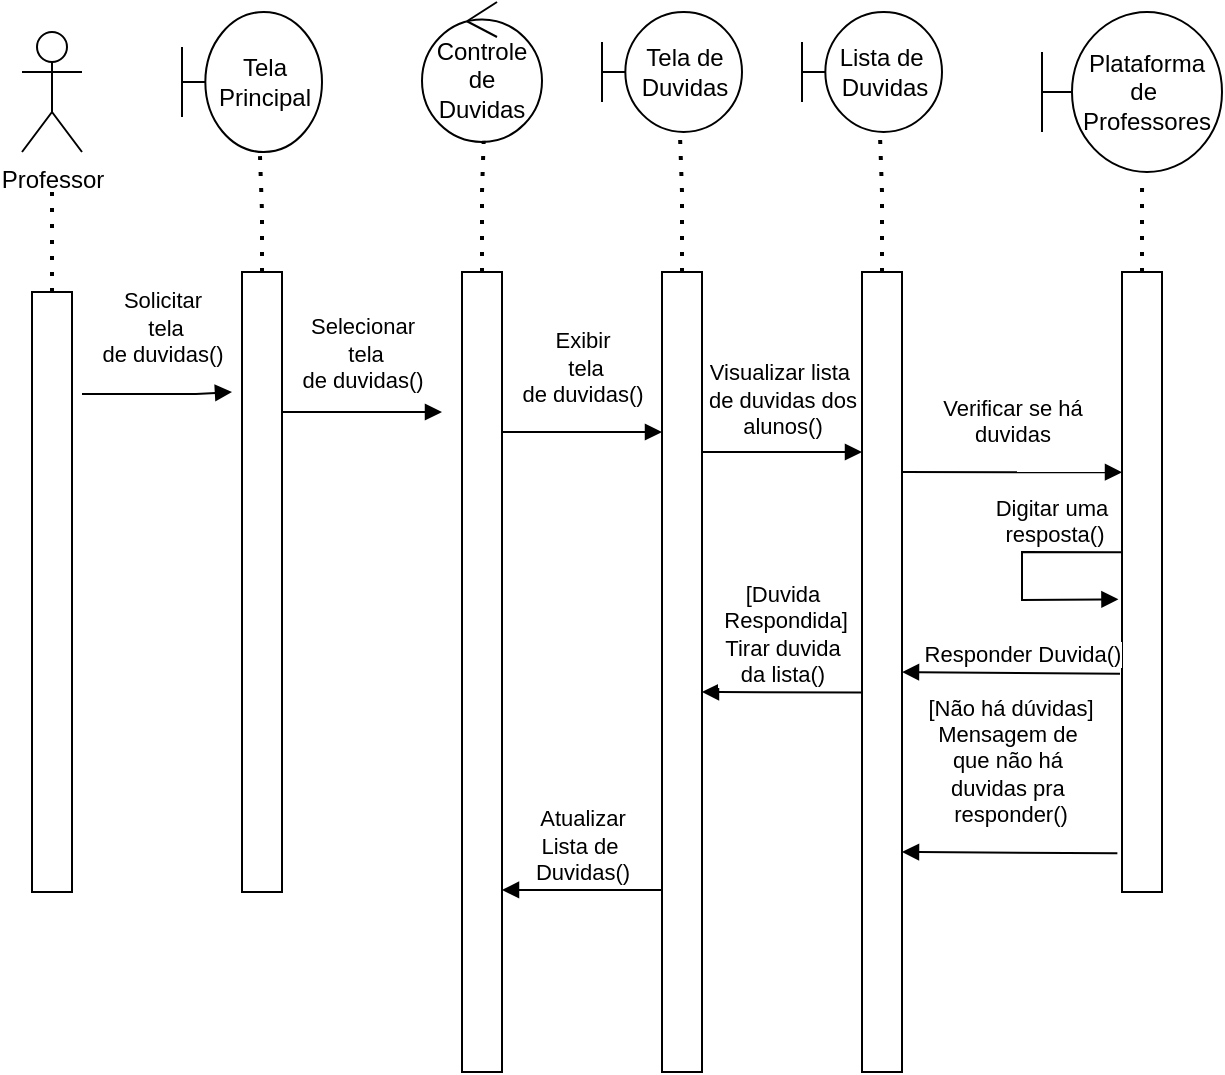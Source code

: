 <mxfile version="24.8.3">
  <diagram name="Página-1" id="CLRT6QaLheMEbDpKp4TA">
    <mxGraphModel dx="1100" dy="585" grid="1" gridSize="10" guides="1" tooltips="1" connect="1" arrows="1" fold="1" page="1" pageScale="1" pageWidth="827" pageHeight="1169" math="0" shadow="0">
      <root>
        <mxCell id="0" />
        <mxCell id="1" parent="0" />
        <mxCell id="72yuVAIQtFYc-qkQcoFq-25" value="Professor" style="shape=umlActor;verticalLabelPosition=bottom;verticalAlign=top;html=1;outlineConnect=0;" vertex="1" parent="1">
          <mxGeometry x="20" y="20" width="30" height="60" as="geometry" />
        </mxCell>
        <mxCell id="72yuVAIQtFYc-qkQcoFq-26" value="Tela Principal" style="shape=umlBoundary;whiteSpace=wrap;html=1;" vertex="1" parent="1">
          <mxGeometry x="100" y="10" width="70" height="70" as="geometry" />
        </mxCell>
        <mxCell id="72yuVAIQtFYc-qkQcoFq-27" value="" style="rounded=0;whiteSpace=wrap;html=1;" vertex="1" parent="1">
          <mxGeometry x="25" y="150" width="20" height="300" as="geometry" />
        </mxCell>
        <mxCell id="72yuVAIQtFYc-qkQcoFq-28" value="" style="endArrow=none;dashed=1;html=1;dashPattern=1 3;strokeWidth=2;rounded=0;exitX=0.5;exitY=0;exitDx=0;exitDy=0;exitPerimeter=0;" edge="1" parent="1" source="72yuVAIQtFYc-qkQcoFq-27">
          <mxGeometry width="50" height="50" relative="1" as="geometry">
            <mxPoint x="35" y="140" as="sourcePoint" />
            <mxPoint x="35" y="100" as="targetPoint" />
            <Array as="points">
              <mxPoint x="35" y="110" />
            </Array>
          </mxGeometry>
        </mxCell>
        <mxCell id="72yuVAIQtFYc-qkQcoFq-29" value="" style="rounded=0;whiteSpace=wrap;html=1;" vertex="1" parent="1">
          <mxGeometry x="130" y="140" width="20" height="310" as="geometry" />
        </mxCell>
        <mxCell id="72yuVAIQtFYc-qkQcoFq-30" value="" style="endArrow=none;dashed=1;html=1;dashPattern=1 3;strokeWidth=2;rounded=0;exitX=0.5;exitY=0;exitDx=0;exitDy=0;exitPerimeter=0;entryX=0.557;entryY=1.029;entryDx=0;entryDy=0;entryPerimeter=0;" edge="1" parent="1" source="72yuVAIQtFYc-qkQcoFq-29" target="72yuVAIQtFYc-qkQcoFq-26">
          <mxGeometry width="50" height="50" relative="1" as="geometry">
            <mxPoint x="140" y="140" as="sourcePoint" />
            <mxPoint x="140" y="100" as="targetPoint" />
            <Array as="points">
              <mxPoint x="140" y="110" />
            </Array>
          </mxGeometry>
        </mxCell>
        <mxCell id="72yuVAIQtFYc-qkQcoFq-31" value="Controle de Duvidas" style="ellipse;shape=umlControl;whiteSpace=wrap;html=1;" vertex="1" parent="1">
          <mxGeometry x="220" y="5" width="60" height="70" as="geometry" />
        </mxCell>
        <mxCell id="72yuVAIQtFYc-qkQcoFq-32" value="" style="endArrow=none;dashed=1;html=1;dashPattern=1 3;strokeWidth=2;rounded=0;exitX=0.5;exitY=0;exitDx=0;exitDy=0;exitPerimeter=0;entryX=0.514;entryY=0.991;entryDx=0;entryDy=0;entryPerimeter=0;" edge="1" parent="1" source="72yuVAIQtFYc-qkQcoFq-33" target="72yuVAIQtFYc-qkQcoFq-31">
          <mxGeometry width="50" height="50" relative="1" as="geometry">
            <mxPoint x="250" y="130" as="sourcePoint" />
            <mxPoint x="250" y="90" as="targetPoint" />
            <Array as="points">
              <mxPoint x="250" y="100" />
            </Array>
          </mxGeometry>
        </mxCell>
        <mxCell id="72yuVAIQtFYc-qkQcoFq-33" value="" style="rounded=0;whiteSpace=wrap;html=1;" vertex="1" parent="1">
          <mxGeometry x="240" y="140" width="20" height="400" as="geometry" />
        </mxCell>
        <mxCell id="72yuVAIQtFYc-qkQcoFq-34" value="Tela de Duvidas" style="shape=umlBoundary;whiteSpace=wrap;html=1;" vertex="1" parent="1">
          <mxGeometry x="310" y="10" width="70" height="60" as="geometry" />
        </mxCell>
        <mxCell id="72yuVAIQtFYc-qkQcoFq-35" value="" style="endArrow=none;dashed=1;html=1;dashPattern=1 3;strokeWidth=2;rounded=0;exitX=0.5;exitY=0;exitDx=0;exitDy=0;exitPerimeter=0;entryX=0.557;entryY=1.029;entryDx=0;entryDy=0;entryPerimeter=0;" edge="1" parent="1" source="72yuVAIQtFYc-qkQcoFq-36" target="72yuVAIQtFYc-qkQcoFq-34">
          <mxGeometry width="50" height="50" relative="1" as="geometry">
            <mxPoint x="350" y="130" as="sourcePoint" />
            <mxPoint x="350" y="90" as="targetPoint" />
            <Array as="points">
              <mxPoint x="350" y="100" />
            </Array>
          </mxGeometry>
        </mxCell>
        <mxCell id="72yuVAIQtFYc-qkQcoFq-36" value="" style="rounded=0;whiteSpace=wrap;html=1;" vertex="1" parent="1">
          <mxGeometry x="340" y="140" width="20" height="400" as="geometry" />
        </mxCell>
        <mxCell id="72yuVAIQtFYc-qkQcoFq-37" value="Solicitar&lt;br&gt;&amp;nbsp;tela &lt;br&gt;de duvidas()" style="html=1;verticalAlign=bottom;endArrow=block;curved=0;rounded=0;entryX=-0.1;entryY=0.219;entryDx=0;entryDy=0;entryPerimeter=0;" edge="1" parent="1">
          <mxGeometry x="0.066" y="11" width="80" relative="1" as="geometry">
            <mxPoint x="50" y="201" as="sourcePoint" />
            <mxPoint x="125" y="200" as="targetPoint" />
            <Array as="points">
              <mxPoint x="67" y="201" />
              <mxPoint x="97" y="201" />
              <mxPoint x="107" y="201" />
            </Array>
            <mxPoint as="offset" />
          </mxGeometry>
        </mxCell>
        <mxCell id="72yuVAIQtFYc-qkQcoFq-38" value="Selecionar&lt;br&gt;&amp;nbsp;tela &lt;br&gt;de duvidas()" style="html=1;verticalAlign=bottom;endArrow=block;curved=0;rounded=0;entryX=0;entryY=0.25;entryDx=0;entryDy=0;exitX=1;exitY=0.25;exitDx=0;exitDy=0;" edge="1" parent="1">
          <mxGeometry y="8" width="80" relative="1" as="geometry">
            <mxPoint x="150" y="210" as="sourcePoint" />
            <mxPoint x="230" y="210" as="targetPoint" />
            <mxPoint y="1" as="offset" />
          </mxGeometry>
        </mxCell>
        <mxCell id="72yuVAIQtFYc-qkQcoFq-39" value="Exibir&lt;br&gt;&amp;nbsp;tela &lt;br&gt;de duvidas()" style="html=1;verticalAlign=bottom;endArrow=block;curved=0;rounded=0;" edge="1" parent="1">
          <mxGeometry y="10" width="80" relative="1" as="geometry">
            <mxPoint x="260" y="220" as="sourcePoint" />
            <mxPoint x="340" y="220" as="targetPoint" />
            <mxPoint as="offset" />
          </mxGeometry>
        </mxCell>
        <mxCell id="72yuVAIQtFYc-qkQcoFq-40" value="" style="rounded=0;whiteSpace=wrap;html=1;" vertex="1" parent="1">
          <mxGeometry x="440" y="140" width="20" height="400" as="geometry" />
        </mxCell>
        <mxCell id="72yuVAIQtFYc-qkQcoFq-41" value="" style="endArrow=none;dashed=1;html=1;dashPattern=1 3;strokeWidth=2;rounded=0;exitX=0.5;exitY=0;exitDx=0;exitDy=0;exitPerimeter=0;entryX=0.557;entryY=1.029;entryDx=0;entryDy=0;entryPerimeter=0;" edge="1" parent="1" source="72yuVAIQtFYc-qkQcoFq-40" target="72yuVAIQtFYc-qkQcoFq-42">
          <mxGeometry width="50" height="50" relative="1" as="geometry">
            <mxPoint x="450" y="130" as="sourcePoint" />
            <mxPoint x="450" y="90" as="targetPoint" />
            <Array as="points">
              <mxPoint x="450" y="100" />
            </Array>
          </mxGeometry>
        </mxCell>
        <mxCell id="72yuVAIQtFYc-qkQcoFq-42" value="Lista de&amp;nbsp;&lt;div&gt;Duvidas&lt;/div&gt;" style="shape=umlBoundary;whiteSpace=wrap;html=1;" vertex="1" parent="1">
          <mxGeometry x="410" y="10" width="70" height="60" as="geometry" />
        </mxCell>
        <mxCell id="72yuVAIQtFYc-qkQcoFq-43" value="" style="rounded=0;whiteSpace=wrap;html=1;" vertex="1" parent="1">
          <mxGeometry x="570" y="140" width="20" height="310" as="geometry" />
        </mxCell>
        <mxCell id="72yuVAIQtFYc-qkQcoFq-44" value="" style="endArrow=none;dashed=1;html=1;dashPattern=1 3;strokeWidth=2;rounded=0;exitX=0.5;exitY=0;exitDx=0;exitDy=0;exitPerimeter=0;entryX=0.557;entryY=1.029;entryDx=0;entryDy=0;entryPerimeter=0;" edge="1" parent="1" source="72yuVAIQtFYc-qkQcoFq-43" target="72yuVAIQtFYc-qkQcoFq-45">
          <mxGeometry width="50" height="50" relative="1" as="geometry">
            <mxPoint x="580" y="130" as="sourcePoint" />
            <mxPoint x="580" y="90" as="targetPoint" />
            <Array as="points">
              <mxPoint x="580" y="100" />
            </Array>
          </mxGeometry>
        </mxCell>
        <mxCell id="72yuVAIQtFYc-qkQcoFq-45" value="Plataforma de&amp;nbsp;&lt;div&gt;Professores&lt;/div&gt;" style="shape=umlBoundary;whiteSpace=wrap;html=1;" vertex="1" parent="1">
          <mxGeometry x="530" y="10" width="90" height="80" as="geometry" />
        </mxCell>
        <mxCell id="72yuVAIQtFYc-qkQcoFq-48" value="[Não há dúvidas]&lt;div&gt;Mensagem de&amp;nbsp;&lt;/div&gt;&lt;div&gt;que não há&amp;nbsp;&lt;/div&gt;&lt;div&gt;duvidas pra&amp;nbsp;&lt;/div&gt;&lt;div&gt;responder()&lt;/div&gt;" style="html=1;verticalAlign=bottom;endArrow=block;curved=0;rounded=0;exitX=-0.1;exitY=0.935;exitDx=0;exitDy=0;exitPerimeter=0;entryX=1.016;entryY=0.933;entryDx=0;entryDy=0;entryPerimeter=0;" edge="1" parent="1">
          <mxGeometry y="-10" width="80" relative="1" as="geometry">
            <mxPoint x="567.68" y="430.62" as="sourcePoint" />
            <mxPoint x="460.0" y="430.0" as="targetPoint" />
            <mxPoint as="offset" />
          </mxGeometry>
        </mxCell>
        <mxCell id="72yuVAIQtFYc-qkQcoFq-49" value="Visualizar lista&amp;nbsp;&lt;div&gt;de duvidas dos&lt;/div&gt;&lt;div&gt;alunos()&lt;/div&gt;" style="html=1;verticalAlign=bottom;endArrow=block;curved=0;rounded=0;" edge="1" parent="1">
          <mxGeometry y="5" width="80" relative="1" as="geometry">
            <mxPoint x="360" y="230" as="sourcePoint" />
            <mxPoint x="440" y="230" as="targetPoint" />
            <mxPoint y="1" as="offset" />
          </mxGeometry>
        </mxCell>
        <mxCell id="72yuVAIQtFYc-qkQcoFq-54" value="&lt;div&gt;Digitar uma&amp;nbsp;&lt;/div&gt;&lt;div&gt;resposta()&lt;/div&gt;" style="html=1;verticalAlign=bottom;endArrow=block;curved=0;rounded=0;exitX=0;exitY=0.452;exitDx=0;exitDy=0;exitPerimeter=0;entryX=-0.089;entryY=0.528;entryDx=0;entryDy=0;entryPerimeter=0;" edge="1" parent="1" source="72yuVAIQtFYc-qkQcoFq-43" target="72yuVAIQtFYc-qkQcoFq-43">
          <mxGeometry x="-0.443" width="80" relative="1" as="geometry">
            <mxPoint x="557" y="280.14" as="sourcePoint" />
            <mxPoint x="569" y="306" as="targetPoint" />
            <mxPoint as="offset" />
            <Array as="points">
              <mxPoint x="520" y="280" />
              <mxPoint x="520" y="304" />
            </Array>
          </mxGeometry>
        </mxCell>
        <mxCell id="72yuVAIQtFYc-qkQcoFq-56" value="&lt;div&gt;Responder Duvida()&lt;/div&gt;" style="html=1;verticalAlign=bottom;endArrow=block;curved=0;rounded=0;entryX=1.1;entryY=0.555;entryDx=0;entryDy=0;entryPerimeter=0;exitX=-0.05;exitY=0.648;exitDx=0;exitDy=0;exitPerimeter=0;" edge="1" parent="1" source="72yuVAIQtFYc-qkQcoFq-43">
          <mxGeometry x="-0.101" y="-1" width="80" relative="1" as="geometry">
            <mxPoint x="560" y="340" as="sourcePoint" />
            <mxPoint x="460" y="340.05" as="targetPoint" />
            <mxPoint as="offset" />
          </mxGeometry>
        </mxCell>
        <mxCell id="72yuVAIQtFYc-qkQcoFq-57" value="Verificar se há&lt;div&gt;duvidas&lt;/div&gt;" style="html=1;verticalAlign=bottom;endArrow=block;curved=0;rounded=0;entryX=0;entryY=0.323;entryDx=0;entryDy=0;entryPerimeter=0;" edge="1" parent="1" target="72yuVAIQtFYc-qkQcoFq-43">
          <mxGeometry y="10" width="80" relative="1" as="geometry">
            <mxPoint x="460" y="240" as="sourcePoint" />
            <mxPoint x="540" y="240" as="targetPoint" />
            <mxPoint as="offset" />
          </mxGeometry>
        </mxCell>
        <mxCell id="72yuVAIQtFYc-qkQcoFq-61" value="&lt;div&gt;&lt;br&gt;&lt;/div&gt;&lt;div&gt;[Duvida&lt;/div&gt;&lt;div&gt;&amp;nbsp;Respondida]&lt;/div&gt;&lt;div&gt;Tirar duvida&lt;/div&gt;&lt;div&gt;da lista()&lt;/div&gt;" style="html=1;verticalAlign=bottom;endArrow=block;curved=0;rounded=0;exitX=0.017;exitY=0.646;exitDx=0;exitDy=0;exitPerimeter=0;" edge="1" parent="1">
          <mxGeometry x="0.004" width="80" relative="1" as="geometry">
            <mxPoint x="440.34" y="350.26" as="sourcePoint" />
            <mxPoint x="360" y="350" as="targetPoint" />
            <mxPoint as="offset" />
          </mxGeometry>
        </mxCell>
        <mxCell id="72yuVAIQtFYc-qkQcoFq-62" value="&lt;div&gt;&lt;br&gt;&lt;/div&gt;&lt;div&gt;Atualizar&lt;/div&gt;&lt;div&gt;Lista de&amp;nbsp;&lt;/div&gt;&lt;div&gt;Duvidas()&lt;/div&gt;" style="html=1;verticalAlign=bottom;endArrow=block;curved=0;rounded=0;exitX=0.017;exitY=0.646;exitDx=0;exitDy=0;exitPerimeter=0;" edge="1" parent="1">
          <mxGeometry x="0.004" width="80" relative="1" as="geometry">
            <mxPoint x="340" y="448.95" as="sourcePoint" />
            <mxPoint x="260" y="448.95" as="targetPoint" />
            <mxPoint as="offset" />
          </mxGeometry>
        </mxCell>
      </root>
    </mxGraphModel>
  </diagram>
</mxfile>
